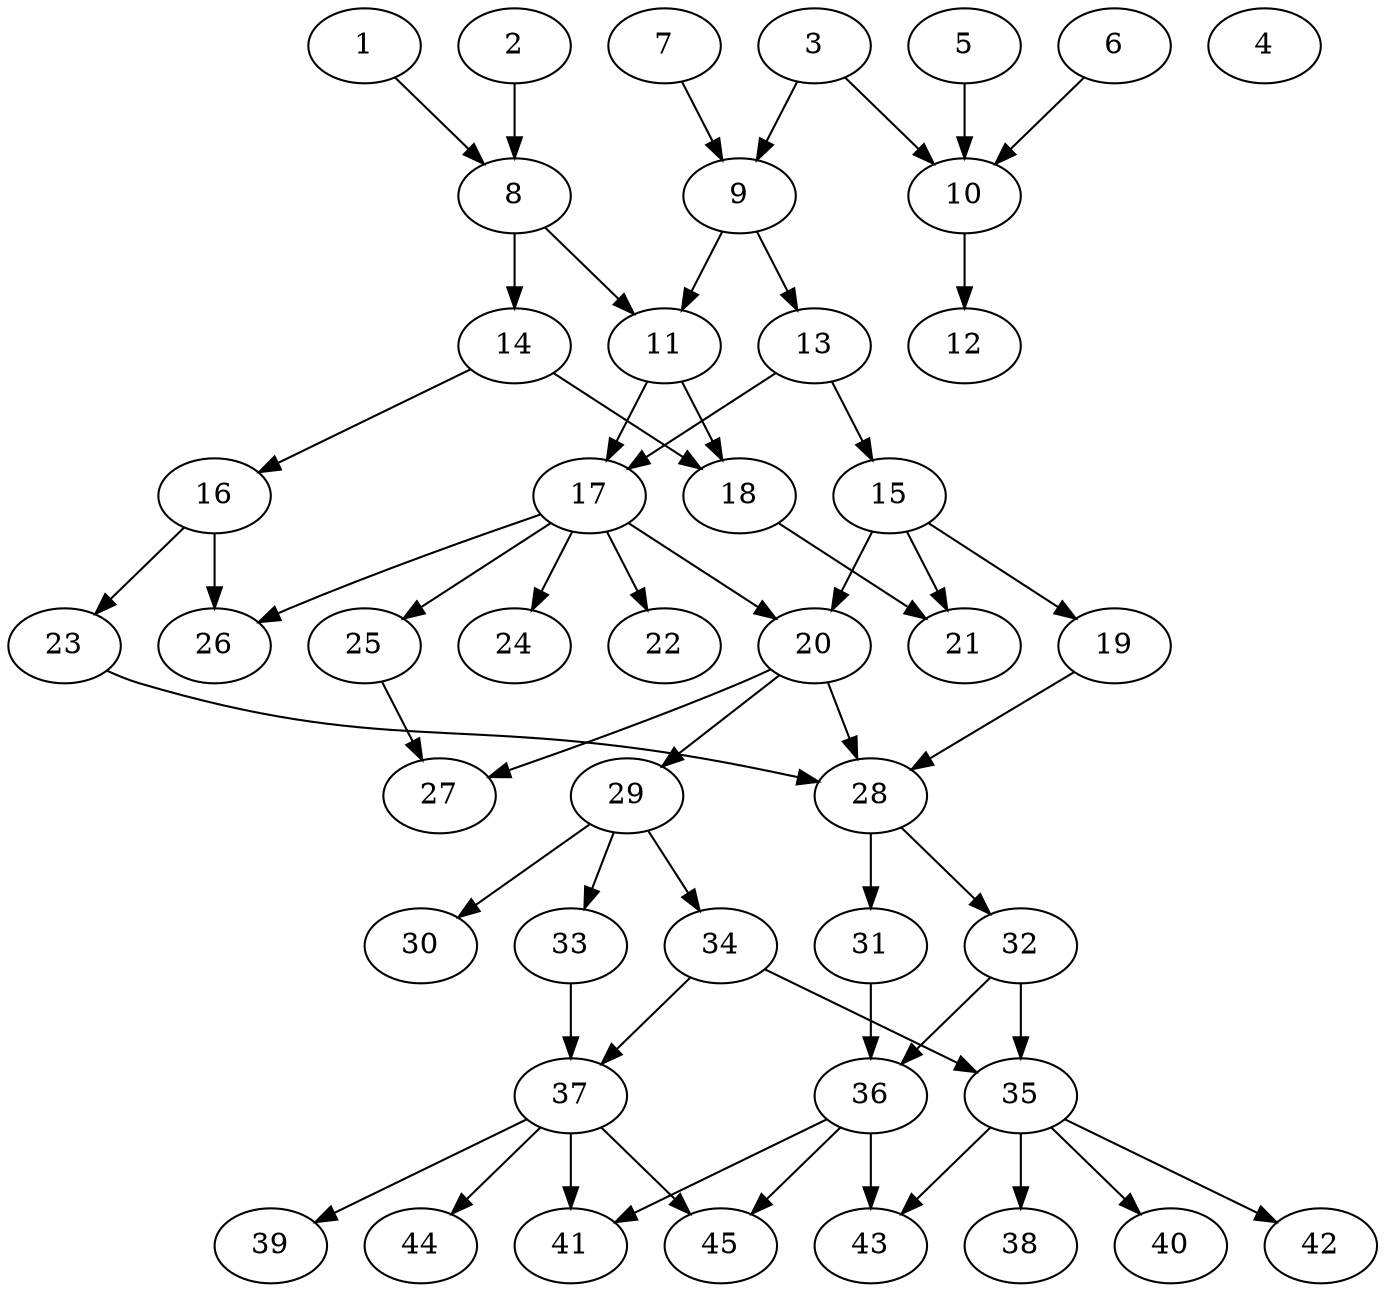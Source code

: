 // DAG automatically generated by daggen at Thu Oct  3 14:07:25 2019
// ./daggen --dot -n 45 --ccr 0.5 --fat 0.5 --regular 0.5 --density 0.5 --mindata 5242880 --maxdata 52428800 
digraph G {
  1 [size="92813312", alpha="0.07", expect_size="46406656"] 
  1 -> 8 [size ="46406656"]
  2 [size="23500800", alpha="0.02", expect_size="11750400"] 
  2 -> 8 [size ="11750400"]
  3 [size="94955520", alpha="0.16", expect_size="47477760"] 
  3 -> 9 [size ="47477760"]
  3 -> 10 [size ="47477760"]
  4 [size="19804160", alpha="0.02", expect_size="9902080"] 
  5 [size="73209856", alpha="0.13", expect_size="36604928"] 
  5 -> 10 [size ="36604928"]
  6 [size="81037312", alpha="0.18", expect_size="40518656"] 
  6 -> 10 [size ="40518656"]
  7 [size="28213248", alpha="0.08", expect_size="14106624"] 
  7 -> 9 [size ="14106624"]
  8 [size="25180160", alpha="0.11", expect_size="12590080"] 
  8 -> 11 [size ="12590080"]
  8 -> 14 [size ="12590080"]
  9 [size="45438976", alpha="0.08", expect_size="22719488"] 
  9 -> 11 [size ="22719488"]
  9 -> 13 [size ="22719488"]
  10 [size="50354176", alpha="0.11", expect_size="25177088"] 
  10 -> 12 [size ="25177088"]
  11 [size="38096896", alpha="0.10", expect_size="19048448"] 
  11 -> 17 [size ="19048448"]
  11 -> 18 [size ="19048448"]
  12 [size="70711296", alpha="0.07", expect_size="35355648"] 
  13 [size="78336000", alpha="0.17", expect_size="39168000"] 
  13 -> 15 [size ="39168000"]
  13 -> 17 [size ="39168000"]
  14 [size="61218816", alpha="0.12", expect_size="30609408"] 
  14 -> 16 [size ="30609408"]
  14 -> 18 [size ="30609408"]
  15 [size="71002112", alpha="0.05", expect_size="35501056"] 
  15 -> 19 [size ="35501056"]
  15 -> 20 [size ="35501056"]
  15 -> 21 [size ="35501056"]
  16 [size="38842368", alpha="0.00", expect_size="19421184"] 
  16 -> 23 [size ="19421184"]
  16 -> 26 [size ="19421184"]
  17 [size="27451392", alpha="0.15", expect_size="13725696"] 
  17 -> 20 [size ="13725696"]
  17 -> 22 [size ="13725696"]
  17 -> 24 [size ="13725696"]
  17 -> 25 [size ="13725696"]
  17 -> 26 [size ="13725696"]
  18 [size="64145408", alpha="0.04", expect_size="32072704"] 
  18 -> 21 [size ="32072704"]
  19 [size="20129792", alpha="0.18", expect_size="10064896"] 
  19 -> 28 [size ="10064896"]
  20 [size="56326144", alpha="0.01", expect_size="28163072"] 
  20 -> 27 [size ="28163072"]
  20 -> 28 [size ="28163072"]
  20 -> 29 [size ="28163072"]
  21 [size="11595776", alpha="0.01", expect_size="5797888"] 
  22 [size="58982400", alpha="0.03", expect_size="29491200"] 
  23 [size="90470400", alpha="0.04", expect_size="45235200"] 
  23 -> 28 [size ="45235200"]
  24 [size="74582016", alpha="0.06", expect_size="37291008"] 
  25 [size="38203392", alpha="0.02", expect_size="19101696"] 
  25 -> 27 [size ="19101696"]
  26 [size="62345216", alpha="0.12", expect_size="31172608"] 
  27 [size="62525440", alpha="0.07", expect_size="31262720"] 
  28 [size="38004736", alpha="0.04", expect_size="19002368"] 
  28 -> 31 [size ="19002368"]
  28 -> 32 [size ="19002368"]
  29 [size="56305664", alpha="0.09", expect_size="28152832"] 
  29 -> 30 [size ="28152832"]
  29 -> 33 [size ="28152832"]
  29 -> 34 [size ="28152832"]
  30 [size="49063936", alpha="0.03", expect_size="24531968"] 
  31 [size="52824064", alpha="0.02", expect_size="26412032"] 
  31 -> 36 [size ="26412032"]
  32 [size="55541760", alpha="0.14", expect_size="27770880"] 
  32 -> 35 [size ="27770880"]
  32 -> 36 [size ="27770880"]
  33 [size="70232064", alpha="0.00", expect_size="35116032"] 
  33 -> 37 [size ="35116032"]
  34 [size="86992896", alpha="0.17", expect_size="43496448"] 
  34 -> 35 [size ="43496448"]
  34 -> 37 [size ="43496448"]
  35 [size="20776960", alpha="0.07", expect_size="10388480"] 
  35 -> 38 [size ="10388480"]
  35 -> 40 [size ="10388480"]
  35 -> 42 [size ="10388480"]
  35 -> 43 [size ="10388480"]
  36 [size="28674048", alpha="0.03", expect_size="14337024"] 
  36 -> 41 [size ="14337024"]
  36 -> 43 [size ="14337024"]
  36 -> 45 [size ="14337024"]
  37 [size="86872064", alpha="0.03", expect_size="43436032"] 
  37 -> 39 [size ="43436032"]
  37 -> 41 [size ="43436032"]
  37 -> 44 [size ="43436032"]
  37 -> 45 [size ="43436032"]
  38 [size="24350720", alpha="0.14", expect_size="12175360"] 
  39 [size="44548096", alpha="0.07", expect_size="22274048"] 
  40 [size="88051712", alpha="0.09", expect_size="44025856"] 
  41 [size="100354048", alpha="0.12", expect_size="50177024"] 
  42 [size="14696448", alpha="0.06", expect_size="7348224"] 
  43 [size="80048128", alpha="0.16", expect_size="40024064"] 
  44 [size="81145856", alpha="0.20", expect_size="40572928"] 
  45 [size="68722688", alpha="0.09", expect_size="34361344"] 
}
